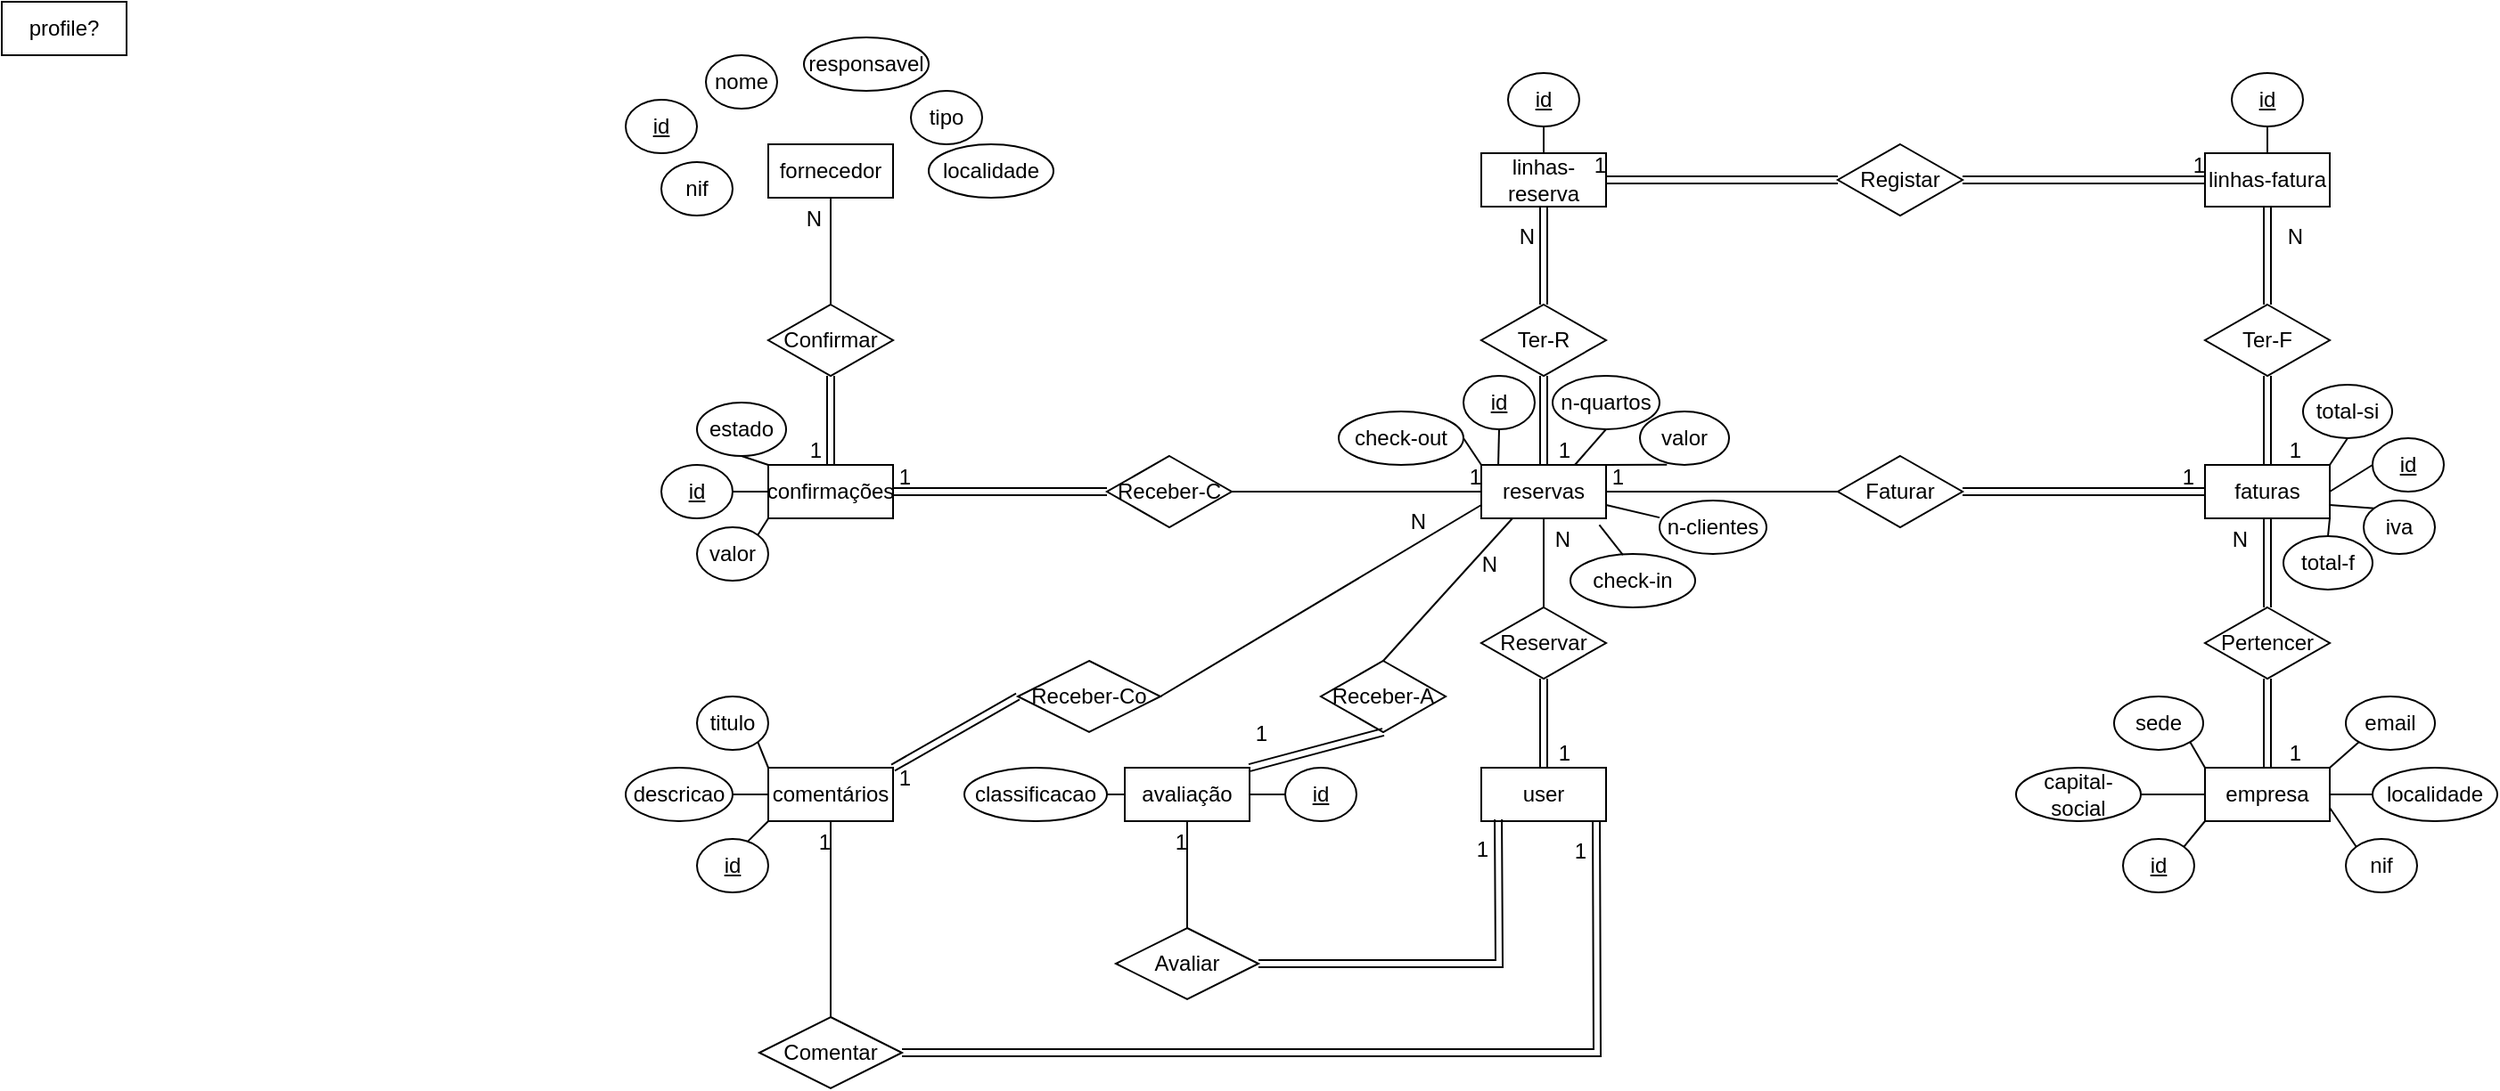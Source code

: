 <mxfile version="18.0.6" type="device"><diagram id="LxHOam8NFVTGL--cq2ol" name="Página-1"><mxGraphModel dx="1436" dy="1474" grid="1" gridSize="10" guides="1" tooltips="1" connect="1" arrows="1" fold="1" page="1" pageScale="1" pageWidth="827" pageHeight="1169" math="0" shadow="0"><root><mxCell id="0"/><mxCell id="1" parent="0"/><mxCell id="KGMllxfWWmPigvkHoa4W-2" value="reservas" style="whiteSpace=wrap;html=1;align=center;" parent="1" vertex="1"><mxGeometry x="300" y="100" width="70" height="30" as="geometry"/></mxCell><mxCell id="KGMllxfWWmPigvkHoa4W-3" value="id" style="ellipse;whiteSpace=wrap;html=1;align=center;fontStyle=4;" parent="1" vertex="1"><mxGeometry x="290" y="50" width="40" height="30" as="geometry"/></mxCell><mxCell id="KGMllxfWWmPigvkHoa4W-4" value="check-in" style="ellipse;whiteSpace=wrap;html=1;align=center;" parent="1" vertex="1"><mxGeometry x="350" y="150" width="70" height="30" as="geometry"/></mxCell><mxCell id="KGMllxfWWmPigvkHoa4W-5" value="check-out" style="ellipse;whiteSpace=wrap;html=1;align=center;" parent="1" vertex="1"><mxGeometry x="220" y="70" width="70" height="30" as="geometry"/></mxCell><mxCell id="KGMllxfWWmPigvkHoa4W-6" value="n-quartos" style="ellipse;whiteSpace=wrap;html=1;align=center;" parent="1" vertex="1"><mxGeometry x="340" y="50" width="60" height="30" as="geometry"/></mxCell><mxCell id="KGMllxfWWmPigvkHoa4W-7" value="n-clientes" style="ellipse;whiteSpace=wrap;html=1;align=center;" parent="1" vertex="1"><mxGeometry x="400" y="120" width="60" height="30" as="geometry"/></mxCell><mxCell id="KGMllxfWWmPigvkHoa4W-8" value="valor" style="ellipse;whiteSpace=wrap;html=1;align=center;" parent="1" vertex="1"><mxGeometry x="389" y="70" width="50" height="30" as="geometry"/></mxCell><mxCell id="KGMllxfWWmPigvkHoa4W-9" value="linhas-reserva" style="whiteSpace=wrap;html=1;align=center;" parent="1" vertex="1"><mxGeometry x="300" y="-75" width="70" height="30" as="geometry"/></mxCell><mxCell id="KGMllxfWWmPigvkHoa4W-10" value="id" style="ellipse;whiteSpace=wrap;html=1;align=center;fontStyle=4;" parent="1" vertex="1"><mxGeometry x="315" y="-120" width="40" height="30" as="geometry"/></mxCell><mxCell id="KGMllxfWWmPigvkHoa4W-11" value="confirmações" style="whiteSpace=wrap;html=1;align=center;" parent="1" vertex="1"><mxGeometry x="-100" y="100" width="70" height="30" as="geometry"/></mxCell><mxCell id="KGMllxfWWmPigvkHoa4W-12" value="id" style="ellipse;whiteSpace=wrap;html=1;align=center;fontStyle=4;" parent="1" vertex="1"><mxGeometry x="-160" y="100" width="40" height="30" as="geometry"/></mxCell><mxCell id="KGMllxfWWmPigvkHoa4W-13" value="estado" style="ellipse;whiteSpace=wrap;html=1;align=center;" parent="1" vertex="1"><mxGeometry x="-140" y="65" width="50" height="30" as="geometry"/></mxCell><mxCell id="KGMllxfWWmPigvkHoa4W-14" value="valor" style="ellipse;whiteSpace=wrap;html=1;align=center;" parent="1" vertex="1"><mxGeometry x="-140" y="135" width="40" height="30" as="geometry"/></mxCell><mxCell id="KGMllxfWWmPigvkHoa4W-15" value="faturas" style="whiteSpace=wrap;html=1;align=center;" parent="1" vertex="1"><mxGeometry x="706" y="100" width="70" height="30" as="geometry"/></mxCell><mxCell id="KGMllxfWWmPigvkHoa4W-16" value="id" style="ellipse;whiteSpace=wrap;html=1;align=center;fontStyle=4;" parent="1" vertex="1"><mxGeometry x="800" y="85" width="40" height="30" as="geometry"/></mxCell><mxCell id="KGMllxfWWmPigvkHoa4W-17" value="total-f" style="ellipse;whiteSpace=wrap;html=1;align=center;" parent="1" vertex="1"><mxGeometry x="750" y="140" width="50" height="30" as="geometry"/></mxCell><mxCell id="KGMllxfWWmPigvkHoa4W-18" value="total-si" style="ellipse;whiteSpace=wrap;html=1;align=center;" parent="1" vertex="1"><mxGeometry x="761" y="55" width="50" height="30" as="geometry"/></mxCell><mxCell id="KGMllxfWWmPigvkHoa4W-19" value="iva" style="ellipse;whiteSpace=wrap;html=1;align=center;" parent="1" vertex="1"><mxGeometry x="795" y="120" width="40" height="30" as="geometry"/></mxCell><mxCell id="KGMllxfWWmPigvkHoa4W-20" value="linhas-fatura" style="whiteSpace=wrap;html=1;align=center;" parent="1" vertex="1"><mxGeometry x="706" y="-75" width="70" height="30" as="geometry"/></mxCell><mxCell id="KGMllxfWWmPigvkHoa4W-21" value="id" style="ellipse;whiteSpace=wrap;html=1;align=center;fontStyle=4;" parent="1" vertex="1"><mxGeometry x="721" y="-120" width="40" height="30" as="geometry"/></mxCell><mxCell id="KGMllxfWWmPigvkHoa4W-22" value="empresa" style="whiteSpace=wrap;html=1;align=center;" parent="1" vertex="1"><mxGeometry x="706" y="270" width="70" height="30" as="geometry"/></mxCell><mxCell id="KGMllxfWWmPigvkHoa4W-23" value="id" style="ellipse;whiteSpace=wrap;html=1;align=center;fontStyle=4;" parent="1" vertex="1"><mxGeometry x="660" y="310" width="40" height="30" as="geometry"/></mxCell><mxCell id="KGMllxfWWmPigvkHoa4W-24" value="sede" style="ellipse;whiteSpace=wrap;html=1;align=center;" parent="1" vertex="1"><mxGeometry x="655" y="230" width="50" height="30" as="geometry"/></mxCell><mxCell id="KGMllxfWWmPigvkHoa4W-25" value="capital-social" style="ellipse;whiteSpace=wrap;html=1;align=center;" parent="1" vertex="1"><mxGeometry x="600" y="270" width="70" height="30" as="geometry"/></mxCell><mxCell id="KGMllxfWWmPigvkHoa4W-26" value="email" style="ellipse;whiteSpace=wrap;html=1;align=center;" parent="1" vertex="1"><mxGeometry x="785" y="230" width="50" height="30" as="geometry"/></mxCell><mxCell id="KGMllxfWWmPigvkHoa4W-27" value="nif" style="ellipse;whiteSpace=wrap;html=1;align=center;" parent="1" vertex="1"><mxGeometry x="785" y="310" width="40" height="30" as="geometry"/></mxCell><mxCell id="KGMllxfWWmPigvkHoa4W-28" value="localidade" style="ellipse;whiteSpace=wrap;html=1;align=center;" parent="1" vertex="1"><mxGeometry x="800" y="270" width="70" height="30" as="geometry"/></mxCell><mxCell id="KGMllxfWWmPigvkHoa4W-29" value="user" style="whiteSpace=wrap;html=1;align=center;" parent="1" vertex="1"><mxGeometry x="300" y="270" width="70" height="30" as="geometry"/></mxCell><mxCell id="KGMllxfWWmPigvkHoa4W-30" value="Ter-F" style="shape=rhombus;perimeter=rhombusPerimeter;whiteSpace=wrap;html=1;align=center;" parent="1" vertex="1"><mxGeometry x="706" y="10" width="70" height="40" as="geometry"/></mxCell><mxCell id="KGMllxfWWmPigvkHoa4W-31" value="Faturar" style="shape=rhombus;perimeter=rhombusPerimeter;whiteSpace=wrap;html=1;align=center;" parent="1" vertex="1"><mxGeometry x="500" y="95" width="70" height="40" as="geometry"/></mxCell><mxCell id="KGMllxfWWmPigvkHoa4W-32" value="fornecedor" style="whiteSpace=wrap;html=1;align=center;" parent="1" vertex="1"><mxGeometry x="-100" y="-80" width="70" height="30" as="geometry"/></mxCell><mxCell id="KGMllxfWWmPigvkHoa4W-33" value="Registar" style="shape=rhombus;perimeter=rhombusPerimeter;whiteSpace=wrap;html=1;align=center;" parent="1" vertex="1"><mxGeometry x="500" y="-80" width="70" height="40" as="geometry"/></mxCell><mxCell id="KGMllxfWWmPigvkHoa4W-34" value="Receber-C" style="shape=rhombus;perimeter=rhombusPerimeter;whiteSpace=wrap;html=1;align=center;" parent="1" vertex="1"><mxGeometry x="90" y="95" width="70" height="40" as="geometry"/></mxCell><mxCell id="KGMllxfWWmPigvkHoa4W-35" value="Reservar" style="shape=rhombus;perimeter=rhombusPerimeter;whiteSpace=wrap;html=1;align=center;" parent="1" vertex="1"><mxGeometry x="300" y="180" width="70" height="40" as="geometry"/></mxCell><mxCell id="KGMllxfWWmPigvkHoa4W-36" value="" style="shape=link;html=1;rounded=0;entryX=0;entryY=0.5;entryDx=0;entryDy=0;exitX=1;exitY=0.5;exitDx=0;exitDy=0;" parent="1" source="KGMllxfWWmPigvkHoa4W-33" target="KGMllxfWWmPigvkHoa4W-20" edge="1"><mxGeometry relative="1" as="geometry"><mxPoint x="310" y="180" as="sourcePoint"/><mxPoint x="470" y="180" as="targetPoint"/></mxGeometry></mxCell><mxCell id="KGMllxfWWmPigvkHoa4W-37" value="1" style="resizable=0;html=1;align=right;verticalAlign=bottom;" parent="KGMllxfWWmPigvkHoa4W-36" connectable="0" vertex="1"><mxGeometry x="1" relative="1" as="geometry"/></mxCell><mxCell id="KGMllxfWWmPigvkHoa4W-40" value="" style="shape=link;html=1;rounded=0;entryX=0.5;entryY=0;entryDx=0;entryDy=0;exitX=0.5;exitY=1;exitDx=0;exitDy=0;" parent="1" source="KGMllxfWWmPigvkHoa4W-30" target="KGMllxfWWmPigvkHoa4W-15" edge="1"><mxGeometry relative="1" as="geometry"><mxPoint x="310" y="180" as="sourcePoint"/><mxPoint x="470" y="180" as="targetPoint"/></mxGeometry></mxCell><mxCell id="KGMllxfWWmPigvkHoa4W-41" value="1" style="resizable=0;html=1;align=right;verticalAlign=bottom;" parent="KGMllxfWWmPigvkHoa4W-40" connectable="0" vertex="1"><mxGeometry x="1" relative="1" as="geometry"><mxPoint x="19" as="offset"/></mxGeometry></mxCell><mxCell id="KGMllxfWWmPigvkHoa4W-46" value="Ter-R" style="shape=rhombus;perimeter=rhombusPerimeter;whiteSpace=wrap;html=1;align=center;" parent="1" vertex="1"><mxGeometry x="300" y="10" width="70" height="40" as="geometry"/></mxCell><mxCell id="KGMllxfWWmPigvkHoa4W-47" value="" style="shape=link;html=1;rounded=0;entryX=0.5;entryY=0;entryDx=0;entryDy=0;exitX=0.5;exitY=1;exitDx=0;exitDy=0;" parent="1" source="KGMllxfWWmPigvkHoa4W-46" target="KGMllxfWWmPigvkHoa4W-2" edge="1"><mxGeometry relative="1" as="geometry"><mxPoint x="310" y="180" as="sourcePoint"/><mxPoint x="470" y="180" as="targetPoint"/></mxGeometry></mxCell><mxCell id="KGMllxfWWmPigvkHoa4W-48" value="1" style="resizable=0;html=1;align=right;verticalAlign=bottom;" parent="KGMllxfWWmPigvkHoa4W-47" connectable="0" vertex="1"><mxGeometry x="1" relative="1" as="geometry"><mxPoint x="15" as="offset"/></mxGeometry></mxCell><mxCell id="KGMllxfWWmPigvkHoa4W-52" value="" style="endArrow=none;html=1;rounded=0;entryX=1;entryY=0.5;entryDx=0;entryDy=0;exitX=0;exitY=0.5;exitDx=0;exitDy=0;" parent="1" source="KGMllxfWWmPigvkHoa4W-31" target="KGMllxfWWmPigvkHoa4W-2" edge="1"><mxGeometry relative="1" as="geometry"><mxPoint x="330" y="40" as="sourcePoint"/><mxPoint x="490" y="40" as="targetPoint"/></mxGeometry></mxCell><mxCell id="KGMllxfWWmPigvkHoa4W-53" value="1" style="resizable=0;html=1;align=right;verticalAlign=bottom;" parent="KGMllxfWWmPigvkHoa4W-52" connectable="0" vertex="1"><mxGeometry x="1" relative="1" as="geometry"><mxPoint x="10" as="offset"/></mxGeometry></mxCell><mxCell id="KGMllxfWWmPigvkHoa4W-54" value="" style="shape=link;html=1;rounded=0;entryX=0;entryY=0.5;entryDx=0;entryDy=0;exitX=1;exitY=0.5;exitDx=0;exitDy=0;" parent="1" source="KGMllxfWWmPigvkHoa4W-31" target="KGMllxfWWmPigvkHoa4W-15" edge="1"><mxGeometry relative="1" as="geometry"><mxPoint x="570" y="40" as="sourcePoint"/><mxPoint x="450" y="40" as="targetPoint"/></mxGeometry></mxCell><mxCell id="KGMllxfWWmPigvkHoa4W-55" value="1" style="resizable=0;html=1;align=right;verticalAlign=bottom;" parent="KGMllxfWWmPigvkHoa4W-54" connectable="0" vertex="1"><mxGeometry x="1" relative="1" as="geometry"><mxPoint x="-6" as="offset"/></mxGeometry></mxCell><mxCell id="KGMllxfWWmPigvkHoa4W-57" value="" style="shape=link;html=1;rounded=0;entryX=0.5;entryY=0;entryDx=0;entryDy=0;exitX=0.5;exitY=1;exitDx=0;exitDy=0;" parent="1" source="KGMllxfWWmPigvkHoa4W-35" target="KGMllxfWWmPigvkHoa4W-29" edge="1"><mxGeometry relative="1" as="geometry"><mxPoint x="510" y="215" as="sourcePoint"/><mxPoint x="430" y="245" as="targetPoint"/></mxGeometry></mxCell><mxCell id="KGMllxfWWmPigvkHoa4W-58" value="1" style="resizable=0;html=1;align=right;verticalAlign=bottom;" parent="KGMllxfWWmPigvkHoa4W-57" connectable="0" vertex="1"><mxGeometry x="1" relative="1" as="geometry"><mxPoint x="15" as="offset"/></mxGeometry></mxCell><mxCell id="KGMllxfWWmPigvkHoa4W-59" value="" style="endArrow=none;html=1;rounded=0;entryX=0.5;entryY=1;entryDx=0;entryDy=0;exitX=0.5;exitY=0;exitDx=0;exitDy=0;" parent="1" source="KGMllxfWWmPigvkHoa4W-35" target="KGMllxfWWmPigvkHoa4W-2" edge="1"><mxGeometry relative="1" as="geometry"><mxPoint x="380" y="220" as="sourcePoint"/><mxPoint x="430" y="270" as="targetPoint"/></mxGeometry></mxCell><mxCell id="KGMllxfWWmPigvkHoa4W-60" value="N" style="resizable=0;html=1;align=right;verticalAlign=bottom;" parent="KGMllxfWWmPigvkHoa4W-59" connectable="0" vertex="1"><mxGeometry x="1" relative="1" as="geometry"><mxPoint x="15" y="20" as="offset"/></mxGeometry></mxCell><mxCell id="KGMllxfWWmPigvkHoa4W-62" value="" style="shape=link;html=1;rounded=0;entryX=1;entryY=0.5;entryDx=0;entryDy=0;exitX=0;exitY=0.5;exitDx=0;exitDy=0;" parent="1" source="KGMllxfWWmPigvkHoa4W-34" target="KGMllxfWWmPigvkHoa4W-11" edge="1"><mxGeometry relative="1" as="geometry"><mxPoint x="480" y="270" as="sourcePoint"/><mxPoint x="640" y="270" as="targetPoint"/></mxGeometry></mxCell><mxCell id="KGMllxfWWmPigvkHoa4W-63" value="1" style="resizable=0;html=1;align=right;verticalAlign=bottom;" parent="KGMllxfWWmPigvkHoa4W-62" connectable="0" vertex="1"><mxGeometry x="1" relative="1" as="geometry"><mxPoint x="10" as="offset"/></mxGeometry></mxCell><mxCell id="KGMllxfWWmPigvkHoa4W-64" value="" style="endArrow=none;html=1;rounded=0;entryX=0;entryY=0.5;entryDx=0;entryDy=0;exitX=1;exitY=0.5;exitDx=0;exitDy=0;" parent="1" source="KGMllxfWWmPigvkHoa4W-34" target="KGMllxfWWmPigvkHoa4W-2" edge="1"><mxGeometry relative="1" as="geometry"><mxPoint x="480" y="270" as="sourcePoint"/><mxPoint x="640" y="270" as="targetPoint"/></mxGeometry></mxCell><mxCell id="KGMllxfWWmPigvkHoa4W-65" value="1" style="resizable=0;html=1;align=right;verticalAlign=bottom;" parent="KGMllxfWWmPigvkHoa4W-64" connectable="0" vertex="1"><mxGeometry x="1" relative="1" as="geometry"/></mxCell><mxCell id="KGMllxfWWmPigvkHoa4W-66" value="Confirmar" style="shape=rhombus;perimeter=rhombusPerimeter;whiteSpace=wrap;html=1;align=center;" parent="1" vertex="1"><mxGeometry x="-100" y="10" width="70" height="40" as="geometry"/></mxCell><mxCell id="KGMllxfWWmPigvkHoa4W-67" value="" style="shape=link;html=1;rounded=0;entryX=0.5;entryY=0;entryDx=0;entryDy=0;exitX=0.5;exitY=1;exitDx=0;exitDy=0;" parent="1" source="KGMllxfWWmPigvkHoa4W-66" target="KGMllxfWWmPigvkHoa4W-11" edge="1"><mxGeometry relative="1" as="geometry"><mxPoint x="-40" as="sourcePoint"/><mxPoint x="290" y="240" as="targetPoint"/></mxGeometry></mxCell><mxCell id="KGMllxfWWmPigvkHoa4W-68" value="1" style="resizable=0;html=1;align=right;verticalAlign=bottom;" parent="KGMllxfWWmPigvkHoa4W-67" connectable="0" vertex="1"><mxGeometry x="1" relative="1" as="geometry"><mxPoint x="-5" as="offset"/></mxGeometry></mxCell><mxCell id="KGMllxfWWmPigvkHoa4W-69" value="" style="endArrow=none;html=1;rounded=0;entryX=0.5;entryY=1;entryDx=0;entryDy=0;exitX=0.5;exitY=0;exitDx=0;exitDy=0;" parent="1" source="KGMllxfWWmPigvkHoa4W-66" target="KGMllxfWWmPigvkHoa4W-32" edge="1"><mxGeometry relative="1" as="geometry"><mxPoint x="100" y="40" as="sourcePoint"/><mxPoint y="40" as="targetPoint"/></mxGeometry></mxCell><mxCell id="KGMllxfWWmPigvkHoa4W-70" value="N" style="resizable=0;html=1;align=right;verticalAlign=bottom;" parent="KGMllxfWWmPigvkHoa4W-69" connectable="0" vertex="1"><mxGeometry x="1" relative="1" as="geometry"><mxPoint x="-5" y="20" as="offset"/></mxGeometry></mxCell><mxCell id="KGMllxfWWmPigvkHoa4W-71" value="Pertencer" style="shape=rhombus;perimeter=rhombusPerimeter;whiteSpace=wrap;html=1;align=center;" parent="1" vertex="1"><mxGeometry x="706" y="180" width="70" height="40" as="geometry"/></mxCell><mxCell id="KGMllxfWWmPigvkHoa4W-72" value="" style="shape=link;html=1;rounded=0;entryX=0.5;entryY=1;entryDx=0;entryDy=0;exitX=0.5;exitY=0;exitDx=0;exitDy=0;" parent="1" source="KGMllxfWWmPigvkHoa4W-71" target="KGMllxfWWmPigvkHoa4W-15" edge="1"><mxGeometry relative="1" as="geometry"><mxPoint x="640" y="230" as="sourcePoint"/><mxPoint x="800" y="230" as="targetPoint"/></mxGeometry></mxCell><mxCell id="KGMllxfWWmPigvkHoa4W-73" value="N" style="resizable=0;html=1;align=right;verticalAlign=bottom;" parent="KGMllxfWWmPigvkHoa4W-72" connectable="0" vertex="1"><mxGeometry x="1" relative="1" as="geometry"><mxPoint x="-11" y="20" as="offset"/></mxGeometry></mxCell><mxCell id="KGMllxfWWmPigvkHoa4W-74" value="" style="shape=link;html=1;rounded=0;entryX=0.5;entryY=0;entryDx=0;entryDy=0;exitX=0.5;exitY=1;exitDx=0;exitDy=0;" parent="1" source="KGMllxfWWmPigvkHoa4W-71" target="KGMllxfWWmPigvkHoa4W-22" edge="1"><mxGeometry relative="1" as="geometry"><mxPoint x="640" y="230" as="sourcePoint"/><mxPoint x="800" y="230" as="targetPoint"/></mxGeometry></mxCell><mxCell id="KGMllxfWWmPigvkHoa4W-75" value="1" style="resizable=0;html=1;align=right;verticalAlign=bottom;" parent="KGMllxfWWmPigvkHoa4W-74" connectable="0" vertex="1"><mxGeometry x="1" relative="1" as="geometry"><mxPoint x="19" as="offset"/></mxGeometry></mxCell><mxCell id="KGMllxfWWmPigvkHoa4W-77" value="comentários" style="whiteSpace=wrap;html=1;align=center;" parent="1" vertex="1"><mxGeometry x="-100" y="270" width="70" height="30" as="geometry"/></mxCell><mxCell id="KGMllxfWWmPigvkHoa4W-78" value="avaliação" style="whiteSpace=wrap;html=1;align=center;" parent="1" vertex="1"><mxGeometry x="100" y="270" width="70" height="30" as="geometry"/></mxCell><mxCell id="KGMllxfWWmPigvkHoa4W-79" value="Receber-A" style="shape=rhombus;perimeter=rhombusPerimeter;whiteSpace=wrap;html=1;align=center;" parent="1" vertex="1"><mxGeometry x="210" y="210" width="70" height="40" as="geometry"/></mxCell><mxCell id="KGMllxfWWmPigvkHoa4W-80" value="Receber-Co" style="shape=rhombus;perimeter=rhombusPerimeter;whiteSpace=wrap;html=1;align=center;" parent="1" vertex="1"><mxGeometry x="40" y="210" width="80" height="40" as="geometry"/></mxCell><mxCell id="KGMllxfWWmPigvkHoa4W-81" value="" style="shape=link;html=1;rounded=0;entryX=1;entryY=0;entryDx=0;entryDy=0;exitX=0.5;exitY=1;exitDx=0;exitDy=0;" parent="1" source="KGMllxfWWmPigvkHoa4W-79" target="KGMllxfWWmPigvkHoa4W-78" edge="1"><mxGeometry relative="1" as="geometry"><mxPoint x="205" y="430" as="sourcePoint"/><mxPoint x="285" y="370" as="targetPoint"/></mxGeometry></mxCell><mxCell id="KGMllxfWWmPigvkHoa4W-82" value="1" style="resizable=0;html=1;align=right;verticalAlign=bottom;" parent="KGMllxfWWmPigvkHoa4W-81" connectable="0" vertex="1"><mxGeometry x="1" relative="1" as="geometry"><mxPoint x="10" y="-10" as="offset"/></mxGeometry></mxCell><mxCell id="KGMllxfWWmPigvkHoa4W-83" value="" style="endArrow=none;html=1;rounded=0;entryX=0.25;entryY=1;entryDx=0;entryDy=0;exitX=0.5;exitY=0;exitDx=0;exitDy=0;" parent="1" source="KGMllxfWWmPigvkHoa4W-79" target="KGMllxfWWmPigvkHoa4W-2" edge="1"><mxGeometry relative="1" as="geometry"><mxPoint x="230" y="260" as="sourcePoint"/><mxPoint x="150" y="240" as="targetPoint"/></mxGeometry></mxCell><mxCell id="KGMllxfWWmPigvkHoa4W-84" value="N" style="resizable=0;html=1;align=right;verticalAlign=bottom;" parent="KGMllxfWWmPigvkHoa4W-83" connectable="0" vertex="1"><mxGeometry x="1" relative="1" as="geometry"><mxPoint x="-8" y="35" as="offset"/></mxGeometry></mxCell><mxCell id="KGMllxfWWmPigvkHoa4W-85" value="" style="shape=link;html=1;rounded=0;entryX=1;entryY=0;entryDx=0;entryDy=0;exitX=0;exitY=0.5;exitDx=0;exitDy=0;" parent="1" source="KGMllxfWWmPigvkHoa4W-80" target="KGMllxfWWmPigvkHoa4W-77" edge="1"><mxGeometry relative="1" as="geometry"><mxPoint x="80" y="190" as="sourcePoint"/><mxPoint x="270" y="150" as="targetPoint"/></mxGeometry></mxCell><mxCell id="KGMllxfWWmPigvkHoa4W-86" value="1" style="resizable=0;html=1;align=right;verticalAlign=bottom;" parent="KGMllxfWWmPigvkHoa4W-85" connectable="0" vertex="1"><mxGeometry x="1" relative="1" as="geometry"><mxPoint x="10" y="15" as="offset"/></mxGeometry></mxCell><mxCell id="KGMllxfWWmPigvkHoa4W-87" value="" style="endArrow=none;html=1;rounded=0;entryX=0;entryY=0.75;entryDx=0;entryDy=0;exitX=1;exitY=0.5;exitDx=0;exitDy=0;" parent="1" source="KGMllxfWWmPigvkHoa4W-80" target="KGMllxfWWmPigvkHoa4W-2" edge="1"><mxGeometry relative="1" as="geometry"><mxPoint x="90" y="165" as="sourcePoint"/><mxPoint x="-60" y="155" as="targetPoint"/></mxGeometry></mxCell><mxCell id="KGMllxfWWmPigvkHoa4W-88" value="N" style="resizable=0;html=1;align=right;verticalAlign=bottom;" parent="KGMllxfWWmPigvkHoa4W-87" connectable="0" vertex="1"><mxGeometry x="1" relative="1" as="geometry"><mxPoint x="-30" y="18" as="offset"/></mxGeometry></mxCell><mxCell id="KGMllxfWWmPigvkHoa4W-89" value="" style="endArrow=none;html=1;rounded=0;entryX=0.5;entryY=1;entryDx=0;entryDy=0;exitX=0.5;exitY=0;exitDx=0;exitDy=0;" parent="1" source="KGMllxfWWmPigvkHoa4W-9" target="KGMllxfWWmPigvkHoa4W-10" edge="1"><mxGeometry relative="1" as="geometry"><mxPoint x="230" y="140" as="sourcePoint"/><mxPoint x="240" y="-20" as="targetPoint"/></mxGeometry></mxCell><mxCell id="KGMllxfWWmPigvkHoa4W-90" value="" style="endArrow=none;html=1;rounded=0;entryX=0.5;entryY=1;entryDx=0;entryDy=0;exitX=0.5;exitY=0;exitDx=0;exitDy=0;" parent="1" source="KGMllxfWWmPigvkHoa4W-20" target="KGMllxfWWmPigvkHoa4W-21" edge="1"><mxGeometry relative="1" as="geometry"><mxPoint x="230" y="140" as="sourcePoint"/><mxPoint x="390" y="140" as="targetPoint"/></mxGeometry></mxCell><mxCell id="KGMllxfWWmPigvkHoa4W-91" value="" style="endArrow=none;html=1;rounded=0;entryX=1;entryY=1;entryDx=0;entryDy=0;exitX=0;exitY=0;exitDx=0;exitDy=0;" parent="1" source="KGMllxfWWmPigvkHoa4W-22" target="KGMllxfWWmPigvkHoa4W-24" edge="1"><mxGeometry relative="1" as="geometry"><mxPoint x="710" y="220" as="sourcePoint"/><mxPoint x="870" y="220" as="targetPoint"/></mxGeometry></mxCell><mxCell id="KGMllxfWWmPigvkHoa4W-92" value="" style="endArrow=none;html=1;rounded=0;exitX=1;exitY=0.5;exitDx=0;exitDy=0;entryX=0;entryY=0.5;entryDx=0;entryDy=0;" parent="1" source="KGMllxfWWmPigvkHoa4W-25" target="KGMllxfWWmPigvkHoa4W-22" edge="1"><mxGeometry relative="1" as="geometry"><mxPoint x="710" y="220" as="sourcePoint"/><mxPoint x="870" y="220" as="targetPoint"/></mxGeometry></mxCell><mxCell id="KGMllxfWWmPigvkHoa4W-93" value="" style="endArrow=none;html=1;rounded=0;entryX=0;entryY=1;entryDx=0;entryDy=0;exitX=1;exitY=0;exitDx=0;exitDy=0;" parent="1" source="KGMllxfWWmPigvkHoa4W-23" target="KGMllxfWWmPigvkHoa4W-22" edge="1"><mxGeometry relative="1" as="geometry"><mxPoint x="450" y="220" as="sourcePoint"/><mxPoint x="610" y="220" as="targetPoint"/></mxGeometry></mxCell><mxCell id="KGMllxfWWmPigvkHoa4W-94" value="" style="endArrow=none;html=1;rounded=0;entryX=1;entryY=0;entryDx=0;entryDy=0;exitX=0;exitY=1;exitDx=0;exitDy=0;" parent="1" source="KGMllxfWWmPigvkHoa4W-26" target="KGMllxfWWmPigvkHoa4W-22" edge="1"><mxGeometry relative="1" as="geometry"><mxPoint x="450" y="220" as="sourcePoint"/><mxPoint x="610" y="220" as="targetPoint"/></mxGeometry></mxCell><mxCell id="KGMllxfWWmPigvkHoa4W-95" value="" style="endArrow=none;html=1;rounded=0;entryX=1;entryY=0.5;entryDx=0;entryDy=0;exitX=0;exitY=0.5;exitDx=0;exitDy=0;" parent="1" source="KGMllxfWWmPigvkHoa4W-28" target="KGMllxfWWmPigvkHoa4W-22" edge="1"><mxGeometry relative="1" as="geometry"><mxPoint x="450" y="220" as="sourcePoint"/><mxPoint x="610" y="220" as="targetPoint"/></mxGeometry></mxCell><mxCell id="KGMllxfWWmPigvkHoa4W-96" value="" style="endArrow=none;html=1;rounded=0;entryX=1;entryY=0.75;entryDx=0;entryDy=0;exitX=0;exitY=0;exitDx=0;exitDy=0;" parent="1" source="KGMllxfWWmPigvkHoa4W-27" target="KGMllxfWWmPigvkHoa4W-22" edge="1"><mxGeometry relative="1" as="geometry"><mxPoint x="450" y="220" as="sourcePoint"/><mxPoint x="610" y="220" as="targetPoint"/></mxGeometry></mxCell><mxCell id="KGMllxfWWmPigvkHoa4W-97" value="" style="endArrow=none;html=1;rounded=0;exitX=1;exitY=0;exitDx=0;exitDy=0;entryX=0;entryY=1;entryDx=0;entryDy=0;" parent="1" source="KGMllxfWWmPigvkHoa4W-14" target="KGMllxfWWmPigvkHoa4W-11" edge="1"><mxGeometry relative="1" as="geometry"><mxPoint x="-20" y="50" as="sourcePoint"/><mxPoint x="140" y="50" as="targetPoint"/></mxGeometry></mxCell><mxCell id="KGMllxfWWmPigvkHoa4W-98" value="" style="endArrow=none;html=1;rounded=0;exitX=1;exitY=0.5;exitDx=0;exitDy=0;entryX=0;entryY=0.5;entryDx=0;entryDy=0;" parent="1" source="KGMllxfWWmPigvkHoa4W-12" target="KGMllxfWWmPigvkHoa4W-11" edge="1"><mxGeometry relative="1" as="geometry"><mxPoint x="-20" y="50" as="sourcePoint"/><mxPoint x="140" y="50" as="targetPoint"/></mxGeometry></mxCell><mxCell id="KGMllxfWWmPigvkHoa4W-99" value="" style="endArrow=none;html=1;rounded=0;exitX=0.5;exitY=1;exitDx=0;exitDy=0;entryX=0;entryY=0;entryDx=0;entryDy=0;" parent="1" source="KGMllxfWWmPigvkHoa4W-13" target="KGMllxfWWmPigvkHoa4W-11" edge="1"><mxGeometry relative="1" as="geometry"><mxPoint x="-20" y="50" as="sourcePoint"/><mxPoint x="140" y="50" as="targetPoint"/></mxGeometry></mxCell><mxCell id="KGMllxfWWmPigvkHoa4W-100" value="titulo" style="ellipse;whiteSpace=wrap;html=1;align=center;" parent="1" vertex="1"><mxGeometry x="-140" y="230" width="40" height="30" as="geometry"/></mxCell><mxCell id="KGMllxfWWmPigvkHoa4W-101" value="descricao" style="ellipse;whiteSpace=wrap;html=1;align=center;" parent="1" vertex="1"><mxGeometry x="-180" y="270" width="60" height="30" as="geometry"/></mxCell><mxCell id="KGMllxfWWmPigvkHoa4W-102" value="id" style="ellipse;whiteSpace=wrap;html=1;align=center;fontStyle=4;" parent="1" vertex="1"><mxGeometry x="-140" y="310" width="40" height="30" as="geometry"/></mxCell><mxCell id="KGMllxfWWmPigvkHoa4W-104" value="" style="endArrow=none;html=1;rounded=0;exitX=0;exitY=0;exitDx=0;exitDy=0;entryX=1;entryY=1;entryDx=0;entryDy=0;" parent="1" source="KGMllxfWWmPigvkHoa4W-77" target="KGMllxfWWmPigvkHoa4W-100" edge="1"><mxGeometry relative="1" as="geometry"><mxPoint x="160" y="140" as="sourcePoint"/><mxPoint x="320" y="140" as="targetPoint"/></mxGeometry></mxCell><mxCell id="KGMllxfWWmPigvkHoa4W-105" value="" style="endArrow=none;html=1;rounded=0;exitX=0;exitY=0.5;exitDx=0;exitDy=0;entryX=1;entryY=0.5;entryDx=0;entryDy=0;" parent="1" source="KGMllxfWWmPigvkHoa4W-77" target="KGMllxfWWmPigvkHoa4W-101" edge="1"><mxGeometry relative="1" as="geometry"><mxPoint x="160" y="140" as="sourcePoint"/><mxPoint x="320" y="140" as="targetPoint"/></mxGeometry></mxCell><mxCell id="KGMllxfWWmPigvkHoa4W-106" value="" style="endArrow=none;html=1;rounded=0;exitX=0;exitY=1;exitDx=0;exitDy=0;entryX=0.717;entryY=0.039;entryDx=0;entryDy=0;entryPerimeter=0;" parent="1" source="KGMllxfWWmPigvkHoa4W-77" target="KGMllxfWWmPigvkHoa4W-102" edge="1"><mxGeometry relative="1" as="geometry"><mxPoint x="160" y="140" as="sourcePoint"/><mxPoint x="320" y="140" as="targetPoint"/></mxGeometry></mxCell><mxCell id="KGMllxfWWmPigvkHoa4W-107" value="id" style="ellipse;whiteSpace=wrap;html=1;align=center;fontStyle=4;" parent="1" vertex="1"><mxGeometry x="190" y="270" width="40" height="30" as="geometry"/></mxCell><mxCell id="KGMllxfWWmPigvkHoa4W-108" value="classificacao" style="ellipse;whiteSpace=wrap;html=1;align=center;" parent="1" vertex="1"><mxGeometry x="10" y="270" width="80" height="30" as="geometry"/></mxCell><mxCell id="KGMllxfWWmPigvkHoa4W-109" value="" style="endArrow=none;html=1;rounded=0;exitX=1;exitY=0.5;exitDx=0;exitDy=0;entryX=0;entryY=0.5;entryDx=0;entryDy=0;" parent="1" source="KGMllxfWWmPigvkHoa4W-78" target="KGMllxfWWmPigvkHoa4W-107" edge="1"><mxGeometry relative="1" as="geometry"><mxPoint x="240" y="140" as="sourcePoint"/><mxPoint x="400" y="140" as="targetPoint"/></mxGeometry></mxCell><mxCell id="KGMllxfWWmPigvkHoa4W-110" value="" style="endArrow=none;html=1;rounded=0;entryX=1;entryY=0.5;entryDx=0;entryDy=0;exitX=0;exitY=0.5;exitDx=0;exitDy=0;" parent="1" source="KGMllxfWWmPigvkHoa4W-78" target="KGMllxfWWmPigvkHoa4W-108" edge="1"><mxGeometry relative="1" as="geometry"><mxPoint x="240" y="140" as="sourcePoint"/><mxPoint x="400" y="140" as="targetPoint"/></mxGeometry></mxCell><mxCell id="KGMllxfWWmPigvkHoa4W-111" value="profile?" style="whiteSpace=wrap;html=1;align=center;" parent="1" vertex="1"><mxGeometry x="-530" y="-160" width="70" height="30" as="geometry"/></mxCell><mxCell id="KGMllxfWWmPigvkHoa4W-112" value="" style="endArrow=none;html=1;rounded=0;entryX=1;entryY=0;entryDx=0;entryDy=0;exitX=0.5;exitY=1;exitDx=0;exitDy=0;" parent="1" source="KGMllxfWWmPigvkHoa4W-18" target="KGMllxfWWmPigvkHoa4W-15" edge="1"><mxGeometry relative="1" as="geometry"><mxPoint x="660" y="50" as="sourcePoint"/><mxPoint x="820" y="50" as="targetPoint"/></mxGeometry></mxCell><mxCell id="KGMllxfWWmPigvkHoa4W-113" value="" style="endArrow=none;html=1;rounded=0;entryX=1;entryY=0.5;entryDx=0;entryDy=0;exitX=0;exitY=0.5;exitDx=0;exitDy=0;" parent="1" source="KGMllxfWWmPigvkHoa4W-16" target="KGMllxfWWmPigvkHoa4W-15" edge="1"><mxGeometry relative="1" as="geometry"><mxPoint x="660" y="50" as="sourcePoint"/><mxPoint x="820" y="50" as="targetPoint"/></mxGeometry></mxCell><mxCell id="KGMllxfWWmPigvkHoa4W-114" value="" style="endArrow=none;html=1;rounded=0;entryX=1;entryY=0.75;entryDx=0;entryDy=0;exitX=0;exitY=0;exitDx=0;exitDy=0;" parent="1" source="KGMllxfWWmPigvkHoa4W-19" target="KGMllxfWWmPigvkHoa4W-15" edge="1"><mxGeometry relative="1" as="geometry"><mxPoint x="660" y="50" as="sourcePoint"/><mxPoint x="820" y="50" as="targetPoint"/></mxGeometry></mxCell><mxCell id="KGMllxfWWmPigvkHoa4W-115" value="" style="endArrow=none;html=1;rounded=0;entryX=1;entryY=1;entryDx=0;entryDy=0;exitX=0.5;exitY=0;exitDx=0;exitDy=0;" parent="1" source="KGMllxfWWmPigvkHoa4W-17" target="KGMllxfWWmPigvkHoa4W-15" edge="1"><mxGeometry relative="1" as="geometry"><mxPoint x="660" y="50" as="sourcePoint"/><mxPoint x="820" y="50" as="targetPoint"/></mxGeometry></mxCell><mxCell id="KGMllxfWWmPigvkHoa4W-118" value="" style="shape=link;html=1;rounded=0;entryX=0.5;entryY=1;entryDx=0;entryDy=0;exitX=0.5;exitY=0;exitDx=0;exitDy=0;" parent="1" source="KGMllxfWWmPigvkHoa4W-30" target="KGMllxfWWmPigvkHoa4W-20" edge="1"><mxGeometry relative="1" as="geometry"><mxPoint x="620" y="110" as="sourcePoint"/><mxPoint x="780" y="110" as="targetPoint"/></mxGeometry></mxCell><mxCell id="KGMllxfWWmPigvkHoa4W-119" value="N" style="resizable=0;html=1;align=right;verticalAlign=bottom;" parent="KGMllxfWWmPigvkHoa4W-118" connectable="0" vertex="1"><mxGeometry x="1" relative="1" as="geometry"><mxPoint x="20" y="25" as="offset"/></mxGeometry></mxCell><mxCell id="KGMllxfWWmPigvkHoa4W-120" value="" style="shape=link;html=1;rounded=0;entryX=1;entryY=0.5;entryDx=0;entryDy=0;exitX=0;exitY=0.5;exitDx=0;exitDy=0;" parent="1" source="KGMllxfWWmPigvkHoa4W-33" target="KGMllxfWWmPigvkHoa4W-9" edge="1"><mxGeometry relative="1" as="geometry"><mxPoint x="620" y="110" as="sourcePoint"/><mxPoint x="780" y="110" as="targetPoint"/></mxGeometry></mxCell><mxCell id="KGMllxfWWmPigvkHoa4W-121" value="1" style="resizable=0;html=1;align=right;verticalAlign=bottom;" parent="KGMllxfWWmPigvkHoa4W-120" connectable="0" vertex="1"><mxGeometry x="1" relative="1" as="geometry"/></mxCell><mxCell id="KGMllxfWWmPigvkHoa4W-124" value="" style="shape=link;html=1;rounded=0;entryX=0.5;entryY=1;entryDx=0;entryDy=0;exitX=0.5;exitY=0;exitDx=0;exitDy=0;" parent="1" source="KGMllxfWWmPigvkHoa4W-46" target="KGMllxfWWmPigvkHoa4W-9" edge="1"><mxGeometry relative="1" as="geometry"><mxPoint x="335" as="sourcePoint"/><mxPoint x="790" y="120" as="targetPoint"/></mxGeometry></mxCell><mxCell id="KGMllxfWWmPigvkHoa4W-125" value="N" style="resizable=0;html=1;align=right;verticalAlign=bottom;" parent="KGMllxfWWmPigvkHoa4W-124" connectable="0" vertex="1"><mxGeometry x="1" relative="1" as="geometry"><mxPoint x="-5" y="25" as="offset"/></mxGeometry></mxCell><mxCell id="KGMllxfWWmPigvkHoa4W-126" value="" style="endArrow=none;html=1;rounded=0;entryX=0;entryY=0;entryDx=0;entryDy=0;exitX=1;exitY=0.5;exitDx=0;exitDy=0;" parent="1" source="KGMllxfWWmPigvkHoa4W-5" target="KGMllxfWWmPigvkHoa4W-2" edge="1"><mxGeometry relative="1" as="geometry"><mxPoint x="80" y="60" as="sourcePoint"/><mxPoint x="240" y="60" as="targetPoint"/></mxGeometry></mxCell><mxCell id="KGMllxfWWmPigvkHoa4W-127" value="" style="endArrow=none;html=1;rounded=0;entryX=0.136;entryY=0.01;entryDx=0;entryDy=0;entryPerimeter=0;exitX=0.5;exitY=1;exitDx=0;exitDy=0;" parent="1" source="KGMllxfWWmPigvkHoa4W-3" target="KGMllxfWWmPigvkHoa4W-2" edge="1"><mxGeometry relative="1" as="geometry"><mxPoint x="80" y="60" as="sourcePoint"/><mxPoint x="240" y="60" as="targetPoint"/></mxGeometry></mxCell><mxCell id="KGMllxfWWmPigvkHoa4W-128" value="" style="endArrow=none;html=1;rounded=0;entryX=0.75;entryY=0;entryDx=0;entryDy=0;exitX=0.5;exitY=1;exitDx=0;exitDy=0;" parent="1" source="KGMllxfWWmPigvkHoa4W-6" target="KGMllxfWWmPigvkHoa4W-2" edge="1"><mxGeometry relative="1" as="geometry"><mxPoint x="80" y="60" as="sourcePoint"/><mxPoint x="240" y="60" as="targetPoint"/></mxGeometry></mxCell><mxCell id="KGMllxfWWmPigvkHoa4W-129" value="" style="endArrow=none;html=1;rounded=0;entryX=1;entryY=0;entryDx=0;entryDy=0;exitX=0.303;exitY=0.995;exitDx=0;exitDy=0;exitPerimeter=0;" parent="1" source="KGMllxfWWmPigvkHoa4W-8" target="KGMllxfWWmPigvkHoa4W-2" edge="1"><mxGeometry relative="1" as="geometry"><mxPoint x="80" y="60" as="sourcePoint"/><mxPoint x="240" y="60" as="targetPoint"/></mxGeometry></mxCell><mxCell id="KGMllxfWWmPigvkHoa4W-130" value="" style="endArrow=none;html=1;rounded=0;entryX=1;entryY=0.75;entryDx=0;entryDy=0;exitX=0;exitY=0.319;exitDx=0;exitDy=0;exitPerimeter=0;" parent="1" source="KGMllxfWWmPigvkHoa4W-7" target="KGMllxfWWmPigvkHoa4W-2" edge="1"><mxGeometry relative="1" as="geometry"><mxPoint x="80" y="60" as="sourcePoint"/><mxPoint x="240" y="60" as="targetPoint"/></mxGeometry></mxCell><mxCell id="KGMllxfWWmPigvkHoa4W-131" value="" style="endArrow=none;html=1;rounded=0;entryX=0.946;entryY=1.123;entryDx=0;entryDy=0;entryPerimeter=0;exitX=0.421;exitY=0.02;exitDx=0;exitDy=0;exitPerimeter=0;" parent="1" source="KGMllxfWWmPigvkHoa4W-4" target="KGMllxfWWmPigvkHoa4W-2" edge="1"><mxGeometry relative="1" as="geometry"><mxPoint x="80" y="60" as="sourcePoint"/><mxPoint x="240" y="60" as="targetPoint"/></mxGeometry></mxCell><mxCell id="KGMllxfWWmPigvkHoa4W-132" value="id" style="ellipse;whiteSpace=wrap;html=1;align=center;fontStyle=4;" parent="1" vertex="1"><mxGeometry x="-180" y="-105" width="40" height="30" as="geometry"/></mxCell><mxCell id="KGMllxfWWmPigvkHoa4W-133" value="responsavel" style="ellipse;whiteSpace=wrap;html=1;align=center;" parent="1" vertex="1"><mxGeometry x="-80" y="-140" width="70" height="30" as="geometry"/></mxCell><mxCell id="KGMllxfWWmPigvkHoa4W-134" value="tipo" style="ellipse;whiteSpace=wrap;html=1;align=center;" parent="1" vertex="1"><mxGeometry x="-20" y="-110" width="40" height="30" as="geometry"/></mxCell><mxCell id="KGMllxfWWmPigvkHoa4W-135" value="localidade" style="ellipse;whiteSpace=wrap;html=1;align=center;" parent="1" vertex="1"><mxGeometry x="-10" y="-80" width="70" height="30" as="geometry"/></mxCell><mxCell id="KGMllxfWWmPigvkHoa4W-136" value="nome" style="ellipse;whiteSpace=wrap;html=1;align=center;" parent="1" vertex="1"><mxGeometry x="-135" y="-130" width="40" height="30" as="geometry"/></mxCell><mxCell id="KGMllxfWWmPigvkHoa4W-137" value="nif" style="ellipse;whiteSpace=wrap;html=1;align=center;" parent="1" vertex="1"><mxGeometry x="-160" y="-70" width="40" height="30" as="geometry"/></mxCell><mxCell id="x9-qeMLHh_57nOw-OzmV-1" value="Avaliar" style="shape=rhombus;perimeter=rhombusPerimeter;whiteSpace=wrap;html=1;align=center;" vertex="1" parent="1"><mxGeometry x="95" y="360" width="80" height="40" as="geometry"/></mxCell><mxCell id="x9-qeMLHh_57nOw-OzmV-2" value="Comentar" style="shape=rhombus;perimeter=rhombusPerimeter;whiteSpace=wrap;html=1;align=center;" vertex="1" parent="1"><mxGeometry x="-105" y="410" width="80" height="40" as="geometry"/></mxCell><mxCell id="x9-qeMLHh_57nOw-OzmV-3" value="" style="shape=link;html=1;rounded=0;entryX=0.136;entryY=0.968;entryDx=0;entryDy=0;exitX=1;exitY=0.5;exitDx=0;exitDy=0;entryPerimeter=0;" edge="1" parent="1" source="x9-qeMLHh_57nOw-OzmV-1" target="KGMllxfWWmPigvkHoa4W-29"><mxGeometry relative="1" as="geometry"><mxPoint x="260" y="210" as="sourcePoint"/><mxPoint x="420" y="210" as="targetPoint"/><Array as="points"><mxPoint x="310" y="380"/></Array></mxGeometry></mxCell><mxCell id="x9-qeMLHh_57nOw-OzmV-4" value="1" style="resizable=0;html=1;align=right;verticalAlign=bottom;" connectable="0" vertex="1" parent="x9-qeMLHh_57nOw-OzmV-3"><mxGeometry x="1" relative="1" as="geometry"><mxPoint x="-5" y="25" as="offset"/></mxGeometry></mxCell><mxCell id="x9-qeMLHh_57nOw-OzmV-5" value="" style="endArrow=none;html=1;rounded=0;entryX=0.5;entryY=1;entryDx=0;entryDy=0;exitX=0.5;exitY=0;exitDx=0;exitDy=0;" edge="1" parent="1" source="x9-qeMLHh_57nOw-OzmV-1" target="KGMllxfWWmPigvkHoa4W-78"><mxGeometry relative="1" as="geometry"><mxPoint x="260" y="210" as="sourcePoint"/><mxPoint x="420" y="210" as="targetPoint"/></mxGeometry></mxCell><mxCell id="x9-qeMLHh_57nOw-OzmV-6" value="1" style="resizable=0;html=1;align=right;verticalAlign=bottom;" connectable="0" vertex="1" parent="x9-qeMLHh_57nOw-OzmV-5"><mxGeometry x="1" relative="1" as="geometry"><mxPoint y="20" as="offset"/></mxGeometry></mxCell><mxCell id="x9-qeMLHh_57nOw-OzmV-7" value="" style="shape=link;html=1;rounded=0;entryX=0.136;entryY=0.968;entryDx=0;entryDy=0;exitX=1;exitY=0.5;exitDx=0;exitDy=0;entryPerimeter=0;" edge="1" parent="1" source="x9-qeMLHh_57nOw-OzmV-2"><mxGeometry relative="1" as="geometry"><mxPoint x="230" y="380.96" as="sourcePoint"/><mxPoint x="364.52" y="300.0" as="targetPoint"/><Array as="points"><mxPoint x="365" y="430"/></Array></mxGeometry></mxCell><mxCell id="x9-qeMLHh_57nOw-OzmV-8" value="1" style="resizable=0;html=1;align=right;verticalAlign=bottom;" connectable="0" vertex="1" parent="x9-qeMLHh_57nOw-OzmV-7"><mxGeometry x="1" relative="1" as="geometry"><mxPoint x="-5" y="25" as="offset"/></mxGeometry></mxCell><mxCell id="x9-qeMLHh_57nOw-OzmV-9" value="" style="endArrow=none;html=1;rounded=0;entryX=0.5;entryY=1;entryDx=0;entryDy=0;exitX=0.5;exitY=0;exitDx=0;exitDy=0;" edge="1" parent="1" source="x9-qeMLHh_57nOw-OzmV-2" target="KGMllxfWWmPigvkHoa4W-77"><mxGeometry relative="1" as="geometry"><mxPoint x="145" y="370" as="sourcePoint"/><mxPoint x="145" y="310" as="targetPoint"/></mxGeometry></mxCell><mxCell id="x9-qeMLHh_57nOw-OzmV-10" value="1" style="resizable=0;html=1;align=right;verticalAlign=bottom;" connectable="0" vertex="1" parent="x9-qeMLHh_57nOw-OzmV-9"><mxGeometry x="1" relative="1" as="geometry"><mxPoint y="20" as="offset"/></mxGeometry></mxCell></root></mxGraphModel></diagram></mxfile>